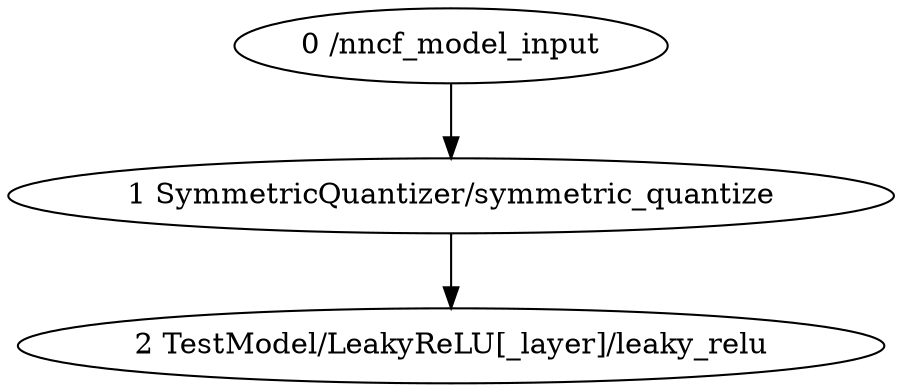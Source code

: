 strict digraph  {
"0 /nncf_model_input" [id=0, scope="", type=nncf_model_input];
"1 SymmetricQuantizer/symmetric_quantize" [id=1, scope=SymmetricQuantizer, type=symmetric_quantize];
"2 TestModel/LeakyReLU[_layer]/leaky_relu" [id=2, scope="TestModel/LeakyReLU[_layer]", type=leaky_relu];
"0 /nncf_model_input" -> "1 SymmetricQuantizer/symmetric_quantize";
"1 SymmetricQuantizer/symmetric_quantize" -> "2 TestModel/LeakyReLU[_layer]/leaky_relu";
}
